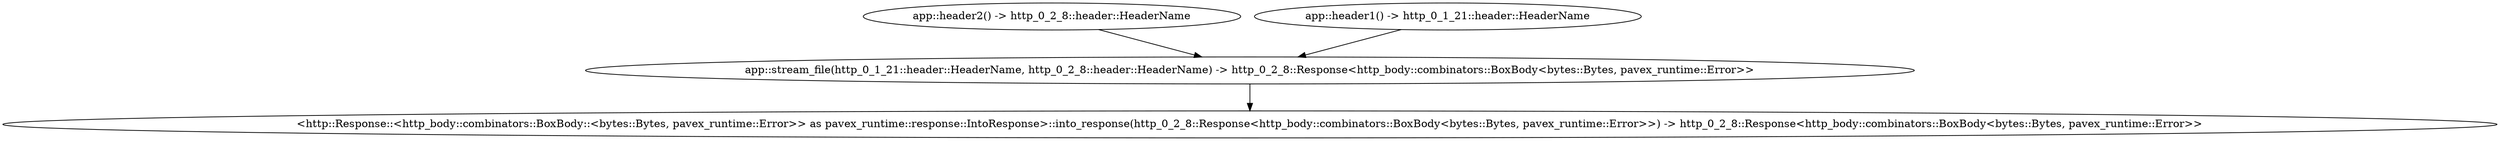 digraph "GET /home" {
    0 [ label = "app::stream_file(http_0_1_21::header::HeaderName, http_0_2_8::header::HeaderName) -> http_0_2_8::Response<http_body::combinators::BoxBody<bytes::Bytes, pavex_runtime::Error>>"]
    1 [ label = "app::header2() -> http_0_2_8::header::HeaderName"]
    2 [ label = "app::header1() -> http_0_1_21::header::HeaderName"]
    3 [ label = "<http::Response::<http_body::combinators::BoxBody::<bytes::Bytes, pavex_runtime::Error>> as pavex_runtime::response::IntoResponse>::into_response(http_0_2_8::Response<http_body::combinators::BoxBody<bytes::Bytes, pavex_runtime::Error>>) -> http_0_2_8::Response<http_body::combinators::BoxBody<bytes::Bytes, pavex_runtime::Error>>"]
    1 -> 0 [ ]
    2 -> 0 [ ]
    0 -> 3 [ ]
}
digraph app_state {
    0 [ label = "crate::ApplicationState() -> crate::ApplicationState"]
}